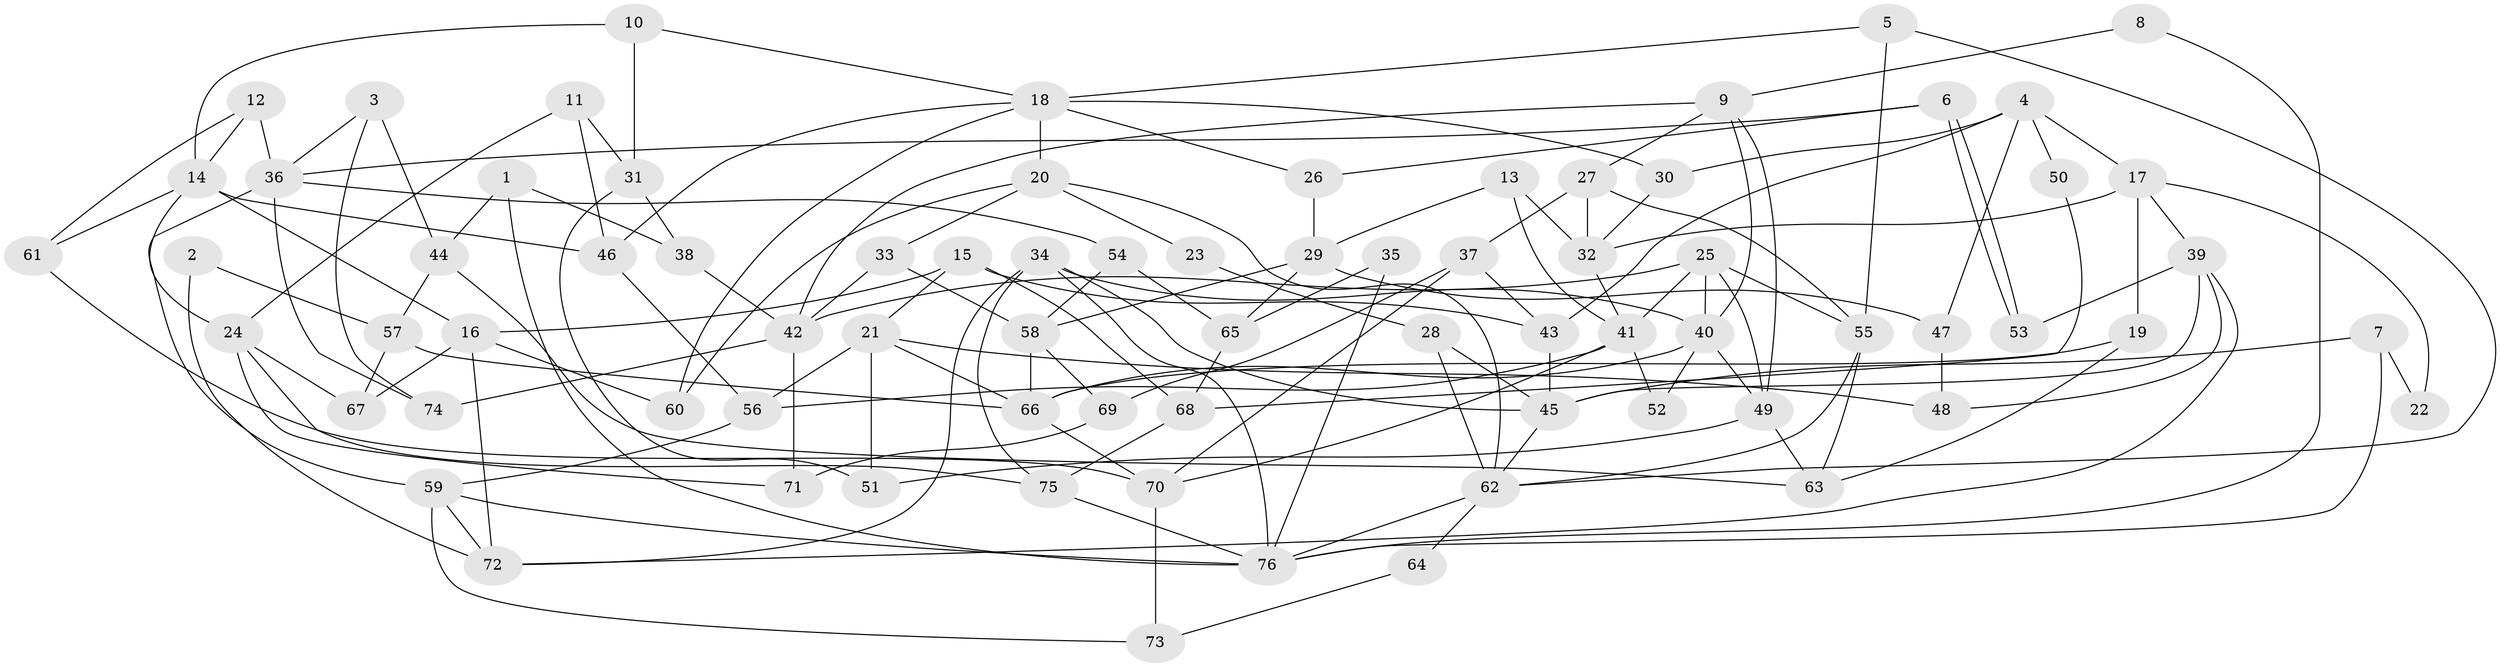 // coarse degree distribution, {5: 0.1276595744680851, 4: 0.14893617021276595, 2: 0.10638297872340426, 6: 0.19148936170212766, 3: 0.2127659574468085, 7: 0.0851063829787234, 8: 0.0851063829787234, 9: 0.02127659574468085, 11: 0.02127659574468085}
// Generated by graph-tools (version 1.1) at 2025/52/02/27/25 19:52:02]
// undirected, 76 vertices, 152 edges
graph export_dot {
graph [start="1"]
  node [color=gray90,style=filled];
  1;
  2;
  3;
  4;
  5;
  6;
  7;
  8;
  9;
  10;
  11;
  12;
  13;
  14;
  15;
  16;
  17;
  18;
  19;
  20;
  21;
  22;
  23;
  24;
  25;
  26;
  27;
  28;
  29;
  30;
  31;
  32;
  33;
  34;
  35;
  36;
  37;
  38;
  39;
  40;
  41;
  42;
  43;
  44;
  45;
  46;
  47;
  48;
  49;
  50;
  51;
  52;
  53;
  54;
  55;
  56;
  57;
  58;
  59;
  60;
  61;
  62;
  63;
  64;
  65;
  66;
  67;
  68;
  69;
  70;
  71;
  72;
  73;
  74;
  75;
  76;
  1 -- 44;
  1 -- 76;
  1 -- 38;
  2 -- 72;
  2 -- 57;
  3 -- 44;
  3 -- 36;
  3 -- 74;
  4 -- 43;
  4 -- 17;
  4 -- 30;
  4 -- 47;
  4 -- 50;
  5 -- 55;
  5 -- 18;
  5 -- 62;
  6 -- 26;
  6 -- 53;
  6 -- 53;
  6 -- 36;
  7 -- 45;
  7 -- 76;
  7 -- 22;
  8 -- 9;
  8 -- 76;
  9 -- 42;
  9 -- 27;
  9 -- 40;
  9 -- 49;
  10 -- 14;
  10 -- 18;
  10 -- 31;
  11 -- 31;
  11 -- 46;
  11 -- 24;
  12 -- 36;
  12 -- 14;
  12 -- 61;
  13 -- 29;
  13 -- 32;
  13 -- 41;
  14 -- 24;
  14 -- 16;
  14 -- 46;
  14 -- 61;
  15 -- 21;
  15 -- 43;
  15 -- 16;
  15 -- 68;
  16 -- 72;
  16 -- 60;
  16 -- 67;
  17 -- 39;
  17 -- 19;
  17 -- 22;
  17 -- 32;
  18 -- 30;
  18 -- 60;
  18 -- 20;
  18 -- 26;
  18 -- 46;
  19 -- 63;
  19 -- 66;
  20 -- 62;
  20 -- 23;
  20 -- 33;
  20 -- 60;
  21 -- 66;
  21 -- 56;
  21 -- 48;
  21 -- 51;
  23 -- 28;
  24 -- 75;
  24 -- 67;
  24 -- 71;
  25 -- 49;
  25 -- 55;
  25 -- 40;
  25 -- 41;
  25 -- 42;
  26 -- 29;
  27 -- 32;
  27 -- 37;
  27 -- 55;
  28 -- 45;
  28 -- 62;
  29 -- 58;
  29 -- 65;
  29 -- 47;
  30 -- 32;
  31 -- 51;
  31 -- 38;
  32 -- 41;
  33 -- 42;
  33 -- 58;
  34 -- 40;
  34 -- 76;
  34 -- 45;
  34 -- 72;
  34 -- 75;
  35 -- 76;
  35 -- 65;
  36 -- 74;
  36 -- 54;
  36 -- 59;
  37 -- 69;
  37 -- 70;
  37 -- 43;
  38 -- 42;
  39 -- 48;
  39 -- 72;
  39 -- 45;
  39 -- 53;
  40 -- 49;
  40 -- 52;
  40 -- 66;
  41 -- 52;
  41 -- 56;
  41 -- 70;
  42 -- 71;
  42 -- 74;
  43 -- 45;
  44 -- 57;
  44 -- 63;
  45 -- 62;
  46 -- 56;
  47 -- 48;
  49 -- 51;
  49 -- 63;
  50 -- 68;
  54 -- 58;
  54 -- 65;
  55 -- 62;
  55 -- 63;
  56 -- 59;
  57 -- 67;
  57 -- 66;
  58 -- 66;
  58 -- 69;
  59 -- 72;
  59 -- 73;
  59 -- 76;
  61 -- 70;
  62 -- 64;
  62 -- 76;
  64 -- 73;
  65 -- 68;
  66 -- 70;
  68 -- 75;
  69 -- 71;
  70 -- 73;
  75 -- 76;
}
